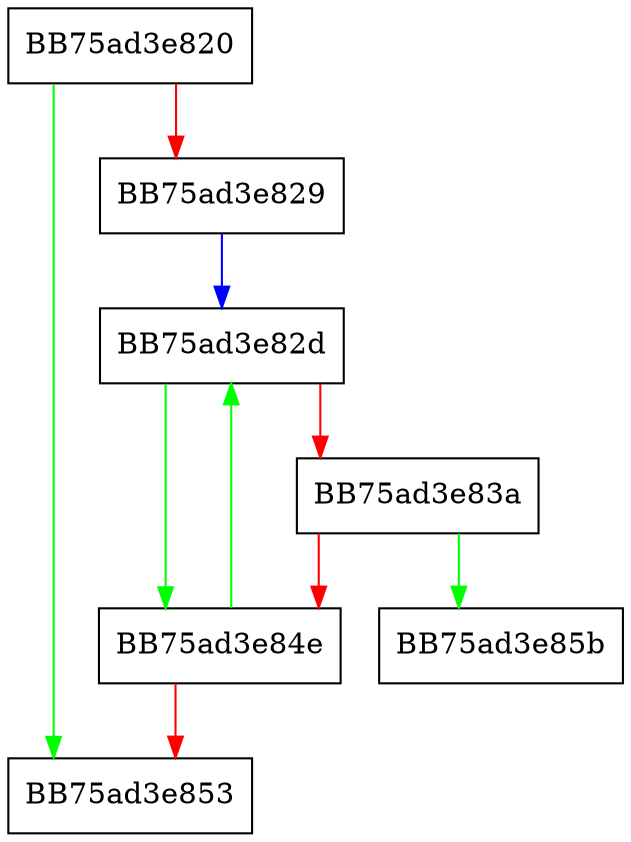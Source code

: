 digraph Decrypt {
  node [shape="box"];
  graph [splines=ortho];
  BB75ad3e820 -> BB75ad3e853 [color="green"];
  BB75ad3e820 -> BB75ad3e829 [color="red"];
  BB75ad3e829 -> BB75ad3e82d [color="blue"];
  BB75ad3e82d -> BB75ad3e84e [color="green"];
  BB75ad3e82d -> BB75ad3e83a [color="red"];
  BB75ad3e83a -> BB75ad3e85b [color="green"];
  BB75ad3e83a -> BB75ad3e84e [color="red"];
  BB75ad3e84e -> BB75ad3e82d [color="green"];
  BB75ad3e84e -> BB75ad3e853 [color="red"];
}